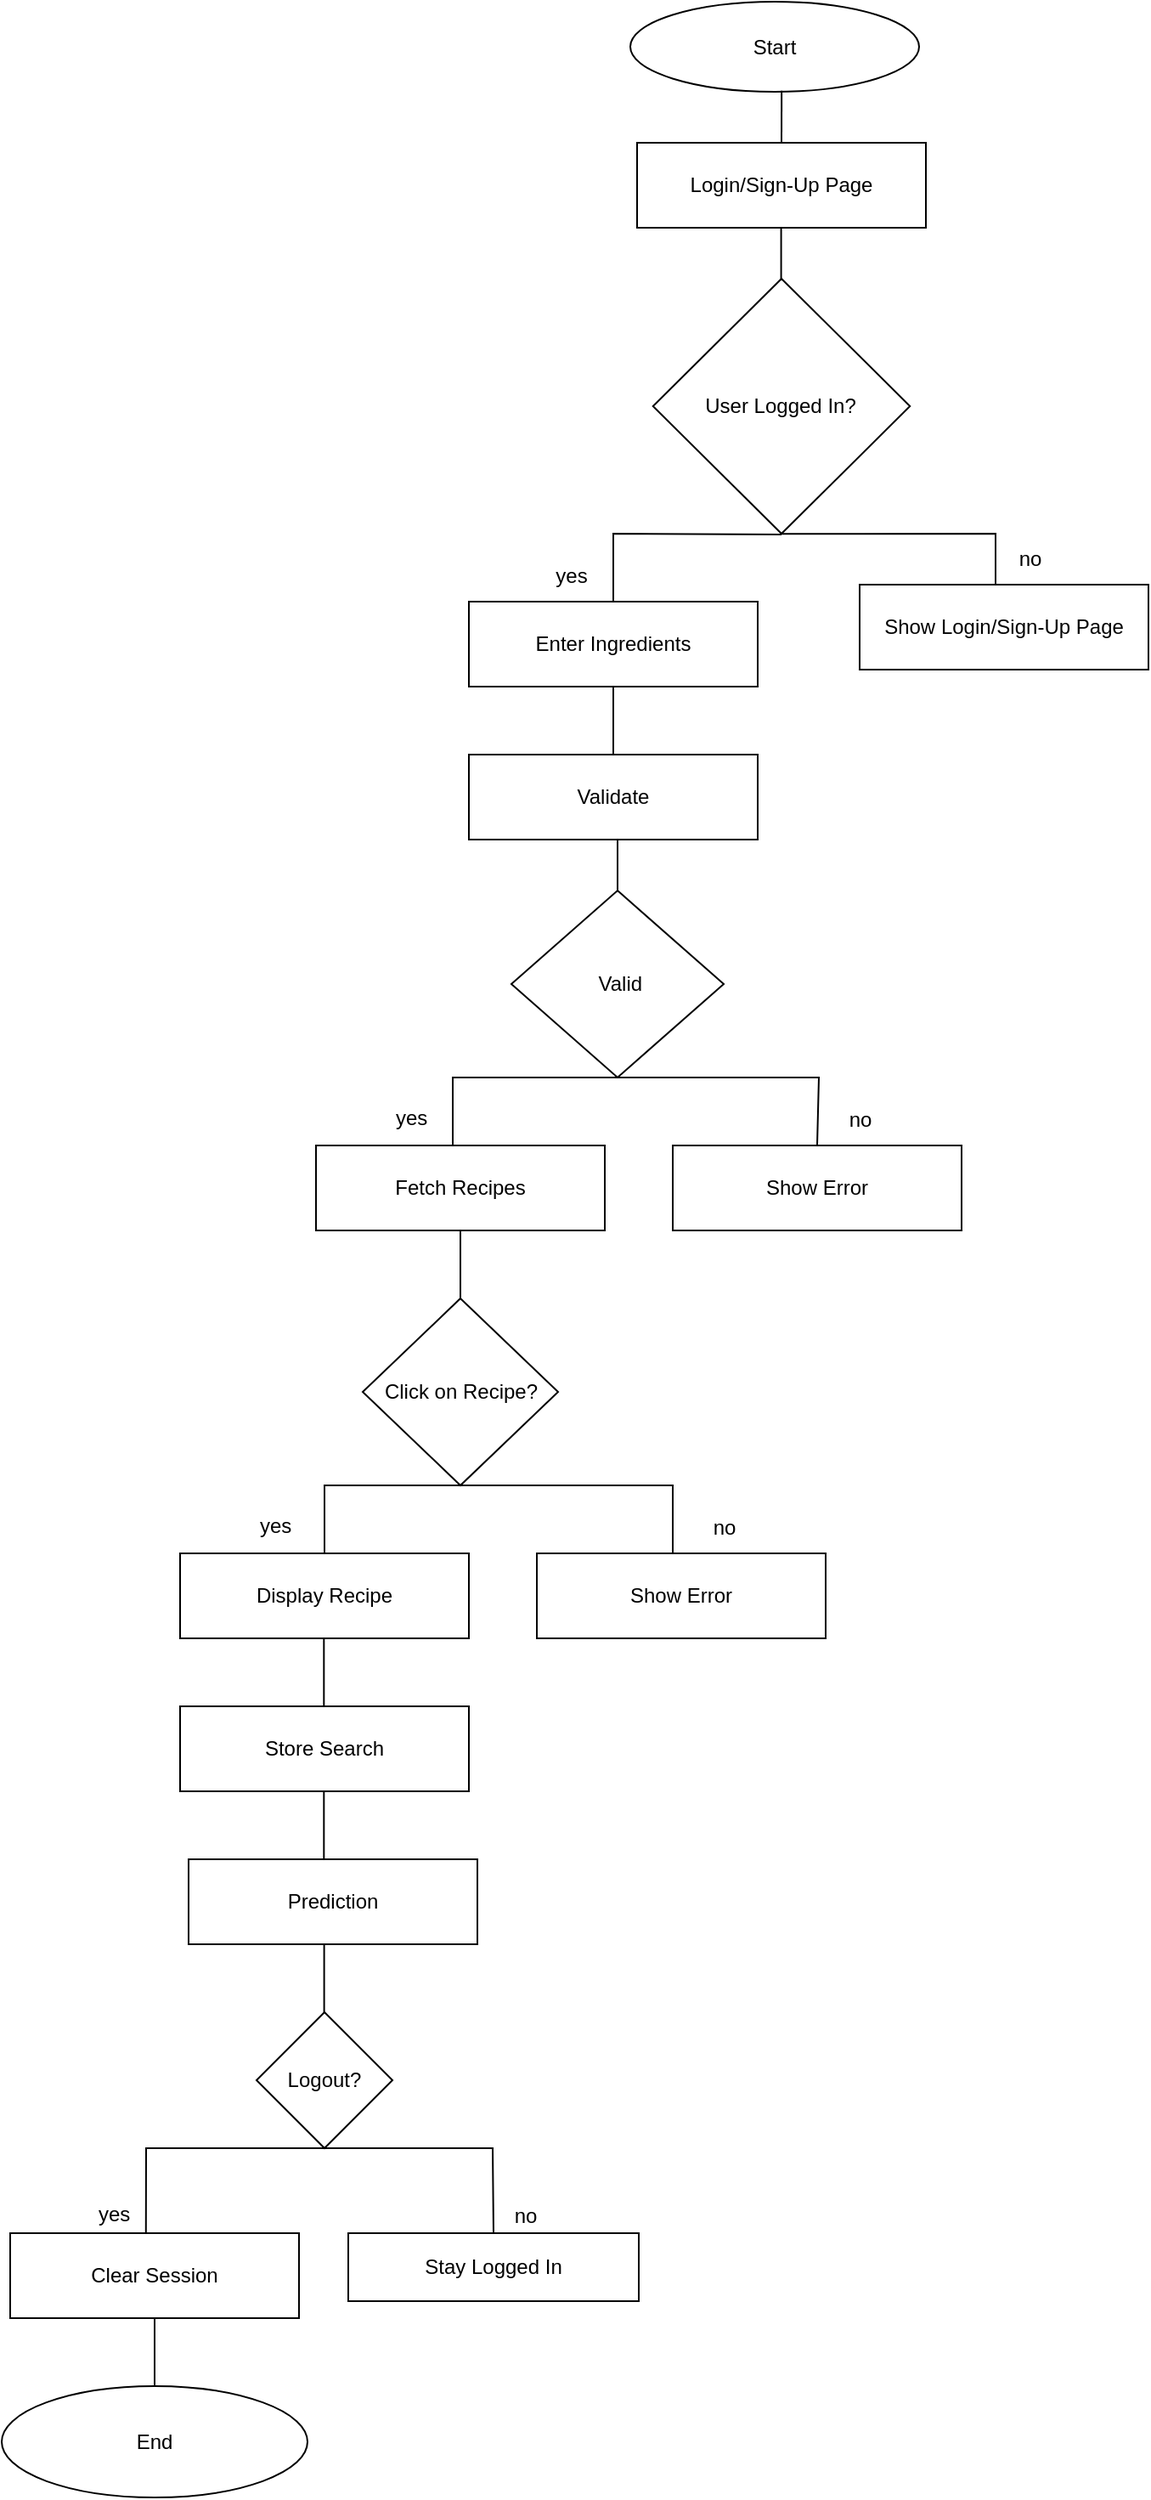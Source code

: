 <mxfile version="24.8.6">
  <diagram name="Page-1" id="wXzkdsVspGv7vbjtEBtR">
    <mxGraphModel dx="2840" dy="1133" grid="0" gridSize="10" guides="1" tooltips="1" connect="1" arrows="1" fold="1" page="0" pageScale="1" pageWidth="1169" pageHeight="827" math="0" shadow="0">
      <root>
        <mxCell id="0" />
        <mxCell id="1" parent="0" />
        <mxCell id="bgoYxC8r8oQt2_E12sds-1" value="Start" style="ellipse;whiteSpace=wrap;html=1;" vertex="1" parent="1">
          <mxGeometry x="1965" y="997" width="170" height="53" as="geometry" />
        </mxCell>
        <mxCell id="bgoYxC8r8oQt2_E12sds-2" value="&lt;span class=&quot;hljs-variable&quot;&gt;Login&lt;/span&gt;&lt;span class=&quot;hljs-operator&quot;&gt;/&lt;/span&gt;&lt;span class=&quot;hljs-built_in&quot;&gt;Sign&lt;/span&gt;&lt;span class=&quot;hljs-operator&quot;&gt;-&lt;/span&gt;&lt;span class=&quot;hljs-built_in&quot;&gt;Up&lt;/span&gt; &lt;span class=&quot;hljs-variable&quot;&gt;Page&lt;/span&gt;" style="rounded=0;whiteSpace=wrap;html=1;" vertex="1" parent="1">
          <mxGeometry x="1969" y="1080" width="170" height="50" as="geometry" />
        </mxCell>
        <mxCell id="bgoYxC8r8oQt2_E12sds-3" value="&lt;span class=&quot;hljs-variable&quot;&gt;User&lt;/span&gt; &lt;span class=&quot;hljs-variable&quot;&gt;Logged&lt;/span&gt; &lt;span class=&quot;hljs-built_in&quot;&gt;In&lt;/span&gt;&lt;span class=&quot;hljs-operator&quot;&gt;?&lt;/span&gt;" style="rhombus;whiteSpace=wrap;html=1;" vertex="1" parent="1">
          <mxGeometry x="1978.37" y="1160" width="151.25" height="150" as="geometry" />
        </mxCell>
        <mxCell id="bgoYxC8r8oQt2_E12sds-4" value="&lt;span class=&quot;hljs-built_in&quot;&gt;Enter&lt;/span&gt; &lt;span class=&quot;hljs-variable&quot;&gt;Ingredients&lt;/span&gt;" style="rounded=0;whiteSpace=wrap;html=1;" vertex="1" parent="1">
          <mxGeometry x="1870" y="1350" width="170" height="50" as="geometry" />
        </mxCell>
        <mxCell id="bgoYxC8r8oQt2_E12sds-5" value="&lt;span class=&quot;hljs-built_in&quot;&gt;Show&lt;/span&gt; &lt;span class=&quot;hljs-variable&quot;&gt;Login&lt;/span&gt;&lt;span class=&quot;hljs-operator&quot;&gt;/&lt;/span&gt;&lt;span class=&quot;hljs-built_in&quot;&gt;Sign&lt;/span&gt;&lt;span class=&quot;hljs-operator&quot;&gt;-&lt;/span&gt;&lt;span class=&quot;hljs-built_in&quot;&gt;Up&lt;/span&gt; &lt;span class=&quot;hljs-variable&quot;&gt;Page&lt;/span&gt;" style="rounded=0;whiteSpace=wrap;html=1;" vertex="1" parent="1">
          <mxGeometry x="2100" y="1340" width="170" height="50" as="geometry" />
        </mxCell>
        <mxCell id="bgoYxC8r8oQt2_E12sds-6" value="&lt;span class=&quot;hljs-variable&quot;&gt;Validate&lt;/span&gt;" style="rounded=0;whiteSpace=wrap;html=1;" vertex="1" parent="1">
          <mxGeometry x="1870" y="1440" width="170" height="50" as="geometry" />
        </mxCell>
        <mxCell id="bgoYxC8r8oQt2_E12sds-7" value="&amp;nbsp;&lt;span class=&quot;hljs-variable&quot;&gt;Valid&lt;/span&gt;" style="rhombus;whiteSpace=wrap;html=1;" vertex="1" parent="1">
          <mxGeometry x="1895" y="1520" width="125" height="110" as="geometry" />
        </mxCell>
        <mxCell id="bgoYxC8r8oQt2_E12sds-8" value="&lt;span class=&quot;hljs-variable&quot;&gt;Fetch&lt;/span&gt; &lt;span class=&quot;hljs-variable&quot;&gt;Recipes&lt;/span&gt;" style="rounded=0;whiteSpace=wrap;html=1;" vertex="1" parent="1">
          <mxGeometry x="1780" y="1670" width="170" height="50" as="geometry" />
        </mxCell>
        <mxCell id="bgoYxC8r8oQt2_E12sds-9" value="&lt;span class=&quot;hljs-built_in&quot;&gt;Show&lt;/span&gt; &lt;span class=&quot;hljs-variable&quot;&gt;Error&lt;/span&gt;" style="rounded=0;whiteSpace=wrap;html=1;" vertex="1" parent="1">
          <mxGeometry x="1990" y="1670" width="170" height="50" as="geometry" />
        </mxCell>
        <mxCell id="bgoYxC8r8oQt2_E12sds-10" value="&lt;span class=&quot;hljs-variable&quot;&gt;Click&lt;/span&gt; &lt;span class=&quot;hljs-variable&quot;&gt;on&lt;/span&gt; &lt;span class=&quot;hljs-variable&quot;&gt;Recipe&lt;/span&gt;&lt;span class=&quot;hljs-operator&quot;&gt;?&lt;/span&gt;" style="rhombus;whiteSpace=wrap;html=1;" vertex="1" parent="1">
          <mxGeometry x="1807.5" y="1760" width="115" height="110" as="geometry" />
        </mxCell>
        <mxCell id="bgoYxC8r8oQt2_E12sds-11" value="&lt;span class=&quot;hljs-built_in&quot;&gt;Display&lt;/span&gt; &lt;span class=&quot;hljs-variable&quot;&gt;Recipe&lt;/span&gt;" style="rounded=0;whiteSpace=wrap;html=1;" vertex="1" parent="1">
          <mxGeometry x="1700" y="1910" width="170" height="50" as="geometry" />
        </mxCell>
        <mxCell id="bgoYxC8r8oQt2_E12sds-12" value="&lt;span class=&quot;hljs-built_in&quot;&gt;Show&lt;/span&gt; &lt;span class=&quot;hljs-variable&quot;&gt;Error&lt;/span&gt;" style="rounded=0;whiteSpace=wrap;html=1;" vertex="1" parent="1">
          <mxGeometry x="1910" y="1910" width="170" height="50" as="geometry" />
        </mxCell>
        <mxCell id="bgoYxC8r8oQt2_E12sds-13" value="&lt;span class=&quot;hljs-variable&quot;&gt;Logout&lt;/span&gt;&lt;span class=&quot;hljs-operator&quot;&gt;?&lt;/span&gt;" style="rhombus;whiteSpace=wrap;html=1;" vertex="1" parent="1">
          <mxGeometry x="1745" y="2180" width="80" height="80" as="geometry" />
        </mxCell>
        <mxCell id="bgoYxC8r8oQt2_E12sds-14" value="&lt;span class=&quot;hljs-built_in&quot;&gt;End&lt;/span&gt;" style="ellipse;whiteSpace=wrap;html=1;" vertex="1" parent="1">
          <mxGeometry x="1595" y="2400" width="180" height="65.5" as="geometry" />
        </mxCell>
        <mxCell id="bgoYxC8r8oQt2_E12sds-15" value="&lt;span class=&quot;hljs-variable&quot;&gt;Store&lt;/span&gt; &lt;span class=&quot;hljs-variable&quot;&gt;Search&lt;/span&gt;" style="rounded=0;whiteSpace=wrap;html=1;" vertex="1" parent="1">
          <mxGeometry x="1700" y="2000" width="170" height="50" as="geometry" />
        </mxCell>
        <mxCell id="bgoYxC8r8oQt2_E12sds-16" value="Prediction" style="rounded=0;whiteSpace=wrap;html=1;" vertex="1" parent="1">
          <mxGeometry x="1705" y="2090" width="170" height="50" as="geometry" />
        </mxCell>
        <mxCell id="bgoYxC8r8oQt2_E12sds-17" value="&lt;span class=&quot;hljs-built_in&quot;&gt;Clear&lt;/span&gt; &lt;span class=&quot;hljs-variable&quot;&gt;Session&lt;/span&gt;" style="rounded=0;whiteSpace=wrap;html=1;" vertex="1" parent="1">
          <mxGeometry x="1600" y="2310" width="170" height="50" as="geometry" />
        </mxCell>
        <mxCell id="bgoYxC8r8oQt2_E12sds-18" value="&lt;span class=&quot;hljs-variable&quot;&gt;Stay&lt;/span&gt; &lt;span class=&quot;hljs-variable&quot;&gt;Logged&lt;/span&gt; &lt;span class=&quot;hljs-built_in&quot;&gt;In&lt;/span&gt;" style="rounded=0;whiteSpace=wrap;html=1;" vertex="1" parent="1">
          <mxGeometry x="1799" y="2310" width="171" height="40" as="geometry" />
        </mxCell>
        <mxCell id="bgoYxC8r8oQt2_E12sds-19" value="" style="endArrow=none;html=1;rounded=0;entryX=0.524;entryY=0.989;entryDx=0;entryDy=0;entryPerimeter=0;exitX=0.5;exitY=0;exitDx=0;exitDy=0;" edge="1" parent="1" source="bgoYxC8r8oQt2_E12sds-2" target="bgoYxC8r8oQt2_E12sds-1">
          <mxGeometry width="50" height="50" relative="1" as="geometry">
            <mxPoint x="2030" y="1180" as="sourcePoint" />
            <mxPoint x="2080" y="1130" as="targetPoint" />
          </mxGeometry>
        </mxCell>
        <mxCell id="bgoYxC8r8oQt2_E12sds-20" value="" style="endArrow=none;html=1;rounded=0;entryX=0.524;entryY=0.989;entryDx=0;entryDy=0;entryPerimeter=0;exitX=0.5;exitY=0;exitDx=0;exitDy=0;" edge="1" parent="1">
          <mxGeometry width="50" height="50" relative="1" as="geometry">
            <mxPoint x="2053.79" y="1161" as="sourcePoint" />
            <mxPoint x="2053.79" y="1130" as="targetPoint" />
          </mxGeometry>
        </mxCell>
        <mxCell id="bgoYxC8r8oQt2_E12sds-21" value="" style="endArrow=none;html=1;rounded=0;entryX=0.5;entryY=1.003;entryDx=0;entryDy=0;entryPerimeter=0;exitX=0.5;exitY=0;exitDx=0;exitDy=0;" edge="1" parent="1" source="bgoYxC8r8oQt2_E12sds-4" target="bgoYxC8r8oQt2_E12sds-3">
          <mxGeometry width="50" height="50" relative="1" as="geometry">
            <mxPoint x="2053.79" y="1340" as="sourcePoint" />
            <mxPoint x="2053.79" y="1309" as="targetPoint" />
            <Array as="points">
              <mxPoint x="1955" y="1310" />
            </Array>
          </mxGeometry>
        </mxCell>
        <mxCell id="bgoYxC8r8oQt2_E12sds-22" value="" style="endArrow=none;html=1;rounded=0;exitX=0.37;exitY=0.006;exitDx=0;exitDy=0;exitPerimeter=0;entryX=0.501;entryY=1.001;entryDx=0;entryDy=0;entryPerimeter=0;" edge="1" parent="1" target="bgoYxC8r8oQt2_E12sds-3">
          <mxGeometry width="50" height="50" relative="1" as="geometry">
            <mxPoint x="2180" y="1340" as="sourcePoint" />
            <mxPoint x="2050" y="1310" as="targetPoint" />
            <Array as="points">
              <mxPoint x="2180" y="1310" />
            </Array>
          </mxGeometry>
        </mxCell>
        <mxCell id="bgoYxC8r8oQt2_E12sds-23" value="" style="endArrow=none;html=1;rounded=0;entryX=0.5;entryY=1;entryDx=0;entryDy=0;exitX=0.5;exitY=0;exitDx=0;exitDy=0;" edge="1" parent="1" source="bgoYxC8r8oQt2_E12sds-6" target="bgoYxC8r8oQt2_E12sds-4">
          <mxGeometry width="50" height="50" relative="1" as="geometry">
            <mxPoint x="1954" y="1431" as="sourcePoint" />
            <mxPoint x="1954" y="1400" as="targetPoint" />
          </mxGeometry>
        </mxCell>
        <mxCell id="bgoYxC8r8oQt2_E12sds-24" value="" style="endArrow=none;html=1;rounded=0;entryX=0.5;entryY=1;entryDx=0;entryDy=0;exitX=0.5;exitY=0;exitDx=0;exitDy=0;" edge="1" parent="1" source="bgoYxC8r8oQt2_E12sds-7">
          <mxGeometry width="50" height="50" relative="1" as="geometry">
            <mxPoint x="1950" y="1600" as="sourcePoint" />
            <mxPoint x="1957.5" y="1490" as="targetPoint" />
          </mxGeometry>
        </mxCell>
        <mxCell id="bgoYxC8r8oQt2_E12sds-25" value="" style="endArrow=none;html=1;rounded=0;entryX=0.5;entryY=1.003;entryDx=0;entryDy=0;entryPerimeter=0;exitX=0.5;exitY=0;exitDx=0;exitDy=0;" edge="1" parent="1">
          <mxGeometry width="50" height="50" relative="1" as="geometry">
            <mxPoint x="1860.5" y="1670" as="sourcePoint" />
            <mxPoint x="1959.5" y="1630" as="targetPoint" />
            <Array as="points">
              <mxPoint x="1860.5" y="1630" />
            </Array>
          </mxGeometry>
        </mxCell>
        <mxCell id="bgoYxC8r8oQt2_E12sds-26" value="" style="endArrow=none;html=1;rounded=0;exitX=0.5;exitY=0;exitDx=0;exitDy=0;entryX=0.501;entryY=1.001;entryDx=0;entryDy=0;entryPerimeter=0;" edge="1" parent="1" source="bgoYxC8r8oQt2_E12sds-9">
          <mxGeometry width="50" height="50" relative="1" as="geometry">
            <mxPoint x="2076" y="1660" as="sourcePoint" />
            <mxPoint x="1950" y="1630" as="targetPoint" />
            <Array as="points">
              <mxPoint x="2076" y="1630" />
            </Array>
          </mxGeometry>
        </mxCell>
        <mxCell id="bgoYxC8r8oQt2_E12sds-27" value="" style="endArrow=none;html=1;rounded=0;entryX=0.5;entryY=1;entryDx=0;entryDy=0;exitX=0.5;exitY=0;exitDx=0;exitDy=0;" edge="1" parent="1" source="bgoYxC8r8oQt2_E12sds-10" target="bgoYxC8r8oQt2_E12sds-8">
          <mxGeometry width="50" height="50" relative="1" as="geometry">
            <mxPoint x="1859.66" y="1750" as="sourcePoint" />
            <mxPoint x="1860.16" y="1720" as="targetPoint" />
          </mxGeometry>
        </mxCell>
        <mxCell id="bgoYxC8r8oQt2_E12sds-28" value="" style="endArrow=none;html=1;rounded=0;entryX=0.5;entryY=1;entryDx=0;entryDy=0;exitX=0.5;exitY=0;exitDx=0;exitDy=0;" edge="1" parent="1" source="bgoYxC8r8oQt2_E12sds-11">
          <mxGeometry width="50" height="50" relative="1" as="geometry">
            <mxPoint x="1864.66" y="1910" as="sourcePoint" />
            <mxPoint x="1864.66" y="1870" as="targetPoint" />
            <Array as="points">
              <mxPoint x="1785" y="1870" />
            </Array>
          </mxGeometry>
        </mxCell>
        <mxCell id="bgoYxC8r8oQt2_E12sds-29" value="" style="endArrow=none;html=1;rounded=0;exitX=0.5;exitY=0;exitDx=0;exitDy=0;" edge="1" parent="1">
          <mxGeometry width="50" height="50" relative="1" as="geometry">
            <mxPoint x="1990" y="1910" as="sourcePoint" />
            <mxPoint x="1860" y="1870" as="targetPoint" />
            <Array as="points">
              <mxPoint x="1990" y="1870" />
            </Array>
          </mxGeometry>
        </mxCell>
        <mxCell id="bgoYxC8r8oQt2_E12sds-30" value="" style="endArrow=none;html=1;rounded=0;entryX=0.5;entryY=1;entryDx=0;entryDy=0;exitX=0.5;exitY=0;exitDx=0;exitDy=0;" edge="1" parent="1">
          <mxGeometry width="50" height="50" relative="1" as="geometry">
            <mxPoint x="1784.66" y="2000" as="sourcePoint" />
            <mxPoint x="1784.66" y="1960" as="targetPoint" />
          </mxGeometry>
        </mxCell>
        <mxCell id="bgoYxC8r8oQt2_E12sds-31" value="" style="endArrow=none;html=1;rounded=0;entryX=0.5;entryY=1;entryDx=0;entryDy=0;exitX=0.5;exitY=0;exitDx=0;exitDy=0;" edge="1" parent="1">
          <mxGeometry width="50" height="50" relative="1" as="geometry">
            <mxPoint x="1784.66" y="2090" as="sourcePoint" />
            <mxPoint x="1784.66" y="2050" as="targetPoint" />
          </mxGeometry>
        </mxCell>
        <mxCell id="bgoYxC8r8oQt2_E12sds-32" value="" style="endArrow=none;html=1;rounded=0;entryX=0.5;entryY=1;entryDx=0;entryDy=0;exitX=0.5;exitY=0;exitDx=0;exitDy=0;" edge="1" parent="1">
          <mxGeometry width="50" height="50" relative="1" as="geometry">
            <mxPoint x="1784.8" y="2180" as="sourcePoint" />
            <mxPoint x="1784.8" y="2140" as="targetPoint" />
          </mxGeometry>
        </mxCell>
        <mxCell id="bgoYxC8r8oQt2_E12sds-33" value="" style="endArrow=none;html=1;rounded=0;entryX=0.5;entryY=1;entryDx=0;entryDy=0;exitX=0.47;exitY=0.008;exitDx=0;exitDy=0;exitPerimeter=0;" edge="1" parent="1" source="bgoYxC8r8oQt2_E12sds-17" target="bgoYxC8r8oQt2_E12sds-13">
          <mxGeometry width="50" height="50" relative="1" as="geometry">
            <mxPoint x="1794.8" y="2190" as="sourcePoint" />
            <mxPoint x="1794.8" y="2150" as="targetPoint" />
            <Array as="points">
              <mxPoint x="1680" y="2260" />
            </Array>
          </mxGeometry>
        </mxCell>
        <mxCell id="bgoYxC8r8oQt2_E12sds-34" value="" style="endArrow=none;html=1;rounded=0;entryX=0.5;entryY=1;entryDx=0;entryDy=0;exitX=0.5;exitY=0;exitDx=0;exitDy=0;" edge="1" parent="1" source="bgoYxC8r8oQt2_E12sds-18" target="bgoYxC8r8oQt2_E12sds-13">
          <mxGeometry width="50" height="50" relative="1" as="geometry">
            <mxPoint x="1804.8" y="2200" as="sourcePoint" />
            <mxPoint x="1804.8" y="2160" as="targetPoint" />
            <Array as="points">
              <mxPoint x="1884" y="2260" />
            </Array>
          </mxGeometry>
        </mxCell>
        <mxCell id="bgoYxC8r8oQt2_E12sds-35" value="" style="endArrow=none;html=1;rounded=0;entryX=0.5;entryY=1;entryDx=0;entryDy=0;" edge="1" parent="1" target="bgoYxC8r8oQt2_E12sds-17">
          <mxGeometry width="50" height="50" relative="1" as="geometry">
            <mxPoint x="1685" y="2400" as="sourcePoint" />
            <mxPoint x="1684.82" y="2360" as="targetPoint" />
          </mxGeometry>
        </mxCell>
        <mxCell id="bgoYxC8r8oQt2_E12sds-36" value="yes" style="text;html=1;align=center;verticalAlign=middle;resizable=0;points=[];autosize=1;strokeColor=none;fillColor=none;" vertex="1" parent="1">
          <mxGeometry x="1910" y="1320" width="40" height="30" as="geometry" />
        </mxCell>
        <mxCell id="bgoYxC8r8oQt2_E12sds-37" value="no" style="text;html=1;align=center;verticalAlign=middle;resizable=0;points=[];autosize=1;strokeColor=none;fillColor=none;" vertex="1" parent="1">
          <mxGeometry x="2180" y="1310" width="40" height="30" as="geometry" />
        </mxCell>
        <mxCell id="bgoYxC8r8oQt2_E12sds-38" value="&lt;span style=&quot;color: rgb(0, 0, 0); font-family: Helvetica; font-size: 12px; font-style: normal; font-variant-ligatures: normal; font-variant-caps: normal; font-weight: 400; letter-spacing: normal; orphans: 2; text-align: center; text-indent: 0px; text-transform: none; widows: 2; word-spacing: 0px; -webkit-text-stroke-width: 0px; white-space: nowrap; background-color: rgb(255, 255, 255); text-decoration-thickness: initial; text-decoration-style: initial; text-decoration-color: initial; display: inline !important; float: none;&quot;&gt;yes&lt;/span&gt;" style="text;whiteSpace=wrap;html=1;" vertex="1" parent="1">
          <mxGeometry x="1825" y="1640" width="50" height="40" as="geometry" />
        </mxCell>
        <mxCell id="bgoYxC8r8oQt2_E12sds-39" value="&lt;span style=&quot;color: rgb(0, 0, 0); font-family: Helvetica; font-size: 12px; font-style: normal; font-variant-ligatures: normal; font-variant-caps: normal; font-weight: 400; letter-spacing: normal; orphans: 2; text-align: center; text-indent: 0px; text-transform: none; widows: 2; word-spacing: 0px; -webkit-text-stroke-width: 0px; white-space: nowrap; background-color: rgb(255, 255, 255); text-decoration-thickness: initial; text-decoration-style: initial; text-decoration-color: initial; display: inline !important; float: none;&quot;&gt;yes&lt;/span&gt;" style="text;whiteSpace=wrap;html=1;" vertex="1" parent="1">
          <mxGeometry x="1745" y="1880" width="50" height="40" as="geometry" />
        </mxCell>
        <mxCell id="bgoYxC8r8oQt2_E12sds-40" value="&lt;span style=&quot;color: rgb(0, 0, 0); font-family: Helvetica; font-size: 12px; font-style: normal; font-variant-ligatures: normal; font-variant-caps: normal; font-weight: 400; letter-spacing: normal; orphans: 2; text-align: center; text-indent: 0px; text-transform: none; widows: 2; word-spacing: 0px; -webkit-text-stroke-width: 0px; white-space: nowrap; background-color: rgb(255, 255, 255); text-decoration-thickness: initial; text-decoration-style: initial; text-decoration-color: initial; display: inline !important; float: none;&quot;&gt;yes&lt;/span&gt;" style="text;whiteSpace=wrap;html=1;" vertex="1" parent="1">
          <mxGeometry x="1650" y="2285" width="50" height="40" as="geometry" />
        </mxCell>
        <mxCell id="bgoYxC8r8oQt2_E12sds-41" value="no" style="text;html=1;align=center;verticalAlign=middle;resizable=0;points=[];autosize=1;strokeColor=none;fillColor=none;" vertex="1" parent="1">
          <mxGeometry x="2080" y="1640" width="40" height="30" as="geometry" />
        </mxCell>
        <mxCell id="bgoYxC8r8oQt2_E12sds-42" value="no" style="text;html=1;align=center;verticalAlign=middle;resizable=0;points=[];autosize=1;strokeColor=none;fillColor=none;" vertex="1" parent="1">
          <mxGeometry x="2000" y="1880" width="40" height="30" as="geometry" />
        </mxCell>
        <mxCell id="bgoYxC8r8oQt2_E12sds-43" value="no" style="text;html=1;align=center;verticalAlign=middle;resizable=0;points=[];autosize=1;strokeColor=none;fillColor=none;" vertex="1" parent="1">
          <mxGeometry x="1882.5" y="2285" width="40" height="30" as="geometry" />
        </mxCell>
      </root>
    </mxGraphModel>
  </diagram>
</mxfile>
